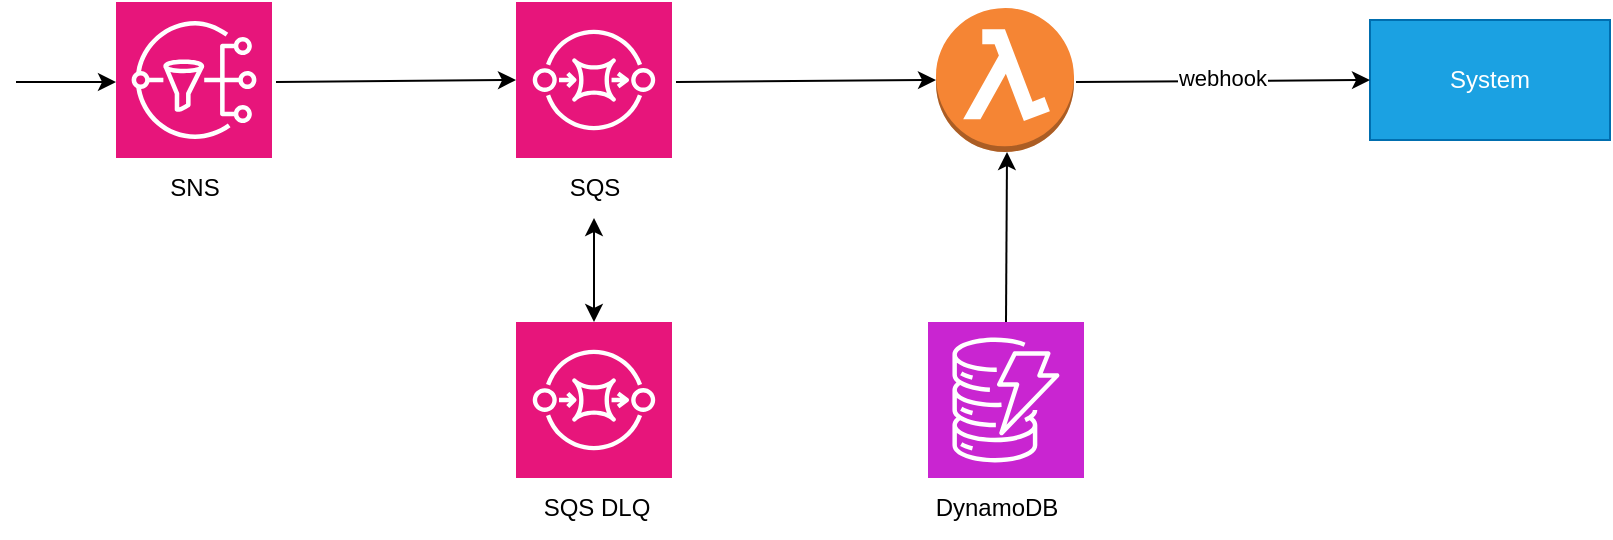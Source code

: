 <mxfile version="24.6.4" type="device">
  <diagram name="Page-1" id="j3Lkhe3-oCnv9PTDjED4">
    <mxGraphModel dx="999" dy="743" grid="1" gridSize="10" guides="1" tooltips="1" connect="1" arrows="1" fold="1" page="1" pageScale="1" pageWidth="827" pageHeight="1169" math="0" shadow="0">
      <root>
        <mxCell id="0" />
        <mxCell id="1" parent="0" />
        <mxCell id="8Rz64rO0aw_eZsYigxKt-21" value="" style="group" vertex="1" connectable="0" parent="1">
          <mxGeometry x="30" y="280" width="797" height="268" as="geometry" />
        </mxCell>
        <mxCell id="8Rz64rO0aw_eZsYigxKt-4" value="" style="sketch=0;points=[[0,0,0],[0.25,0,0],[0.5,0,0],[0.75,0,0],[1,0,0],[0,1,0],[0.25,1,0],[0.5,1,0],[0.75,1,0],[1,1,0],[0,0.25,0],[0,0.5,0],[0,0.75,0],[1,0.25,0],[1,0.5,0],[1,0.75,0]];outlineConnect=0;fontColor=#232F3E;fillColor=#E7157B;strokeColor=#ffffff;dashed=0;verticalLabelPosition=bottom;verticalAlign=top;align=center;html=1;fontSize=12;fontStyle=0;aspect=fixed;shape=mxgraph.aws4.resourceIcon;resIcon=mxgraph.aws4.sns;" vertex="1" parent="8Rz64rO0aw_eZsYigxKt-21">
          <mxGeometry x="50" width="78" height="78" as="geometry" />
        </mxCell>
        <mxCell id="8Rz64rO0aw_eZsYigxKt-5" value="SNS" style="text;html=1;align=center;verticalAlign=middle;resizable=0;points=[];autosize=1;strokeColor=none;fillColor=none;" vertex="1" parent="8Rz64rO0aw_eZsYigxKt-21">
          <mxGeometry x="64" y="78" width="50" height="30" as="geometry" />
        </mxCell>
        <mxCell id="8Rz64rO0aw_eZsYigxKt-6" value="" style="sketch=0;points=[[0,0,0],[0.25,0,0],[0.5,0,0],[0.75,0,0],[1,0,0],[0,1,0],[0.25,1,0],[0.5,1,0],[0.75,1,0],[1,1,0],[0,0.25,0],[0,0.5,0],[0,0.75,0],[1,0.25,0],[1,0.5,0],[1,0.75,0]];outlineConnect=0;fontColor=#232F3E;fillColor=#E7157B;strokeColor=#ffffff;dashed=0;verticalLabelPosition=bottom;verticalAlign=top;align=center;html=1;fontSize=12;fontStyle=0;aspect=fixed;shape=mxgraph.aws4.resourceIcon;resIcon=mxgraph.aws4.sqs;" vertex="1" parent="8Rz64rO0aw_eZsYigxKt-21">
          <mxGeometry x="250" width="78" height="78" as="geometry" />
        </mxCell>
        <mxCell id="8Rz64rO0aw_eZsYigxKt-7" value="" style="sketch=0;points=[[0,0,0],[0.25,0,0],[0.5,0,0],[0.75,0,0],[1,0,0],[0,1,0],[0.25,1,0],[0.5,1,0],[0.75,1,0],[1,1,0],[0,0.25,0],[0,0.5,0],[0,0.75,0],[1,0.25,0],[1,0.5,0],[1,0.75,0]];outlineConnect=0;fontColor=#232F3E;fillColor=#E7157B;strokeColor=#ffffff;dashed=0;verticalLabelPosition=bottom;verticalAlign=top;align=center;html=1;fontSize=12;fontStyle=0;aspect=fixed;shape=mxgraph.aws4.resourceIcon;resIcon=mxgraph.aws4.sqs;" vertex="1" parent="8Rz64rO0aw_eZsYigxKt-21">
          <mxGeometry x="250" y="160" width="78" height="78" as="geometry" />
        </mxCell>
        <mxCell id="8Rz64rO0aw_eZsYigxKt-8" value="SQS" style="text;html=1;align=center;verticalAlign=middle;resizable=0;points=[];autosize=1;strokeColor=none;fillColor=none;" vertex="1" parent="8Rz64rO0aw_eZsYigxKt-21">
          <mxGeometry x="264" y="78" width="50" height="30" as="geometry" />
        </mxCell>
        <mxCell id="8Rz64rO0aw_eZsYigxKt-9" value="SQS DLQ" style="text;html=1;align=center;verticalAlign=middle;resizable=0;points=[];autosize=1;strokeColor=none;fillColor=none;" vertex="1" parent="8Rz64rO0aw_eZsYigxKt-21">
          <mxGeometry x="250" y="238" width="80" height="30" as="geometry" />
        </mxCell>
        <mxCell id="8Rz64rO0aw_eZsYigxKt-10" value="" style="endArrow=classic;html=1;rounded=0;" edge="1" parent="8Rz64rO0aw_eZsYigxKt-21">
          <mxGeometry width="50" height="50" relative="1" as="geometry">
            <mxPoint y="40" as="sourcePoint" />
            <mxPoint x="50" y="40" as="targetPoint" />
          </mxGeometry>
        </mxCell>
        <mxCell id="8Rz64rO0aw_eZsYigxKt-11" value="" style="endArrow=classic;html=1;rounded=0;entryX=0;entryY=0.5;entryDx=0;entryDy=0;entryPerimeter=0;" edge="1" parent="8Rz64rO0aw_eZsYigxKt-21" target="8Rz64rO0aw_eZsYigxKt-6">
          <mxGeometry width="50" height="50" relative="1" as="geometry">
            <mxPoint x="130" y="40" as="sourcePoint" />
            <mxPoint x="180" y="-10" as="targetPoint" />
          </mxGeometry>
        </mxCell>
        <mxCell id="8Rz64rO0aw_eZsYigxKt-12" value="" style="endArrow=classic;startArrow=classic;html=1;rounded=0;exitX=0.5;exitY=0;exitDx=0;exitDy=0;exitPerimeter=0;" edge="1" parent="8Rz64rO0aw_eZsYigxKt-21" source="8Rz64rO0aw_eZsYigxKt-7" target="8Rz64rO0aw_eZsYigxKt-8">
          <mxGeometry width="50" height="50" relative="1" as="geometry">
            <mxPoint x="390" y="130" as="sourcePoint" />
            <mxPoint x="440" y="80" as="targetPoint" />
          </mxGeometry>
        </mxCell>
        <mxCell id="8Rz64rO0aw_eZsYigxKt-13" value="" style="outlineConnect=0;dashed=0;verticalLabelPosition=bottom;verticalAlign=top;align=center;html=1;shape=mxgraph.aws3.lambda_function;fillColor=#F58534;gradientColor=none;" vertex="1" parent="8Rz64rO0aw_eZsYigxKt-21">
          <mxGeometry x="460" y="3" width="69" height="72" as="geometry" />
        </mxCell>
        <mxCell id="8Rz64rO0aw_eZsYigxKt-14" value="" style="endArrow=classic;html=1;rounded=0;entryX=0;entryY=0.5;entryDx=0;entryDy=0;entryPerimeter=0;" edge="1" parent="8Rz64rO0aw_eZsYigxKt-21" target="8Rz64rO0aw_eZsYigxKt-13">
          <mxGeometry width="50" height="50" relative="1" as="geometry">
            <mxPoint x="330" y="40" as="sourcePoint" />
            <mxPoint x="380" y="-10" as="targetPoint" />
          </mxGeometry>
        </mxCell>
        <mxCell id="8Rz64rO0aw_eZsYigxKt-15" value="" style="sketch=0;points=[[0,0,0],[0.25,0,0],[0.5,0,0],[0.75,0,0],[1,0,0],[0,1,0],[0.25,1,0],[0.5,1,0],[0.75,1,0],[1,1,0],[0,0.25,0],[0,0.5,0],[0,0.75,0],[1,0.25,0],[1,0.5,0],[1,0.75,0]];outlineConnect=0;fontColor=#232F3E;fillColor=#C925D1;strokeColor=#ffffff;dashed=0;verticalLabelPosition=bottom;verticalAlign=top;align=center;html=1;fontSize=12;fontStyle=0;aspect=fixed;shape=mxgraph.aws4.resourceIcon;resIcon=mxgraph.aws4.dynamodb;" vertex="1" parent="8Rz64rO0aw_eZsYigxKt-21">
          <mxGeometry x="456" y="160" width="78" height="78" as="geometry" />
        </mxCell>
        <mxCell id="8Rz64rO0aw_eZsYigxKt-16" value="DynamoDB" style="text;html=1;align=center;verticalAlign=middle;resizable=0;points=[];autosize=1;strokeColor=none;fillColor=none;" vertex="1" parent="8Rz64rO0aw_eZsYigxKt-21">
          <mxGeometry x="450" y="238" width="80" height="30" as="geometry" />
        </mxCell>
        <mxCell id="8Rz64rO0aw_eZsYigxKt-17" value="" style="endArrow=classic;html=1;rounded=0;entryX=0.5;entryY=1;entryDx=0;entryDy=0;entryPerimeter=0;exitX=0.5;exitY=0;exitDx=0;exitDy=0;exitPerimeter=0;" edge="1" parent="8Rz64rO0aw_eZsYigxKt-21" source="8Rz64rO0aw_eZsYigxKt-15">
          <mxGeometry width="50" height="50" relative="1" as="geometry">
            <mxPoint x="491" y="160" as="sourcePoint" />
            <mxPoint x="495.5" y="75" as="targetPoint" />
          </mxGeometry>
        </mxCell>
        <mxCell id="8Rz64rO0aw_eZsYigxKt-18" value="System" style="rounded=0;whiteSpace=wrap;html=1;fillColor=#1ba1e2;fontColor=#ffffff;strokeColor=#006EAF;" vertex="1" parent="8Rz64rO0aw_eZsYigxKt-21">
          <mxGeometry x="677" y="9" width="120" height="60" as="geometry" />
        </mxCell>
        <mxCell id="8Rz64rO0aw_eZsYigxKt-19" value="" style="endArrow=classic;html=1;rounded=0;entryX=0;entryY=0.5;entryDx=0;entryDy=0;" edge="1" parent="8Rz64rO0aw_eZsYigxKt-21" target="8Rz64rO0aw_eZsYigxKt-18">
          <mxGeometry width="50" height="50" relative="1" as="geometry">
            <mxPoint x="530" y="40" as="sourcePoint" />
            <mxPoint x="580" y="-10" as="targetPoint" />
          </mxGeometry>
        </mxCell>
        <mxCell id="8Rz64rO0aw_eZsYigxKt-20" value="webhook" style="edgeLabel;html=1;align=center;verticalAlign=middle;resizable=0;points=[];" vertex="1" connectable="0" parent="8Rz64rO0aw_eZsYigxKt-19">
          <mxGeometry x="-0.007" y="2" relative="1" as="geometry">
            <mxPoint as="offset" />
          </mxGeometry>
        </mxCell>
      </root>
    </mxGraphModel>
  </diagram>
</mxfile>
